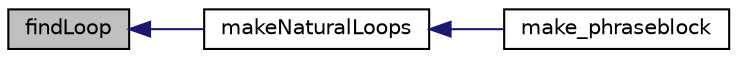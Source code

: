 digraph G
{
  edge [fontname="Helvetica",fontsize="10",labelfontname="Helvetica",labelfontsize="10"];
  node [fontname="Helvetica",fontsize="10",shape=record];
  rankdir=LR;
  Node1 [label="findLoop",height=0.2,width=0.4,color="black", fillcolor="grey75", style="filled" fontcolor="black"];
  Node1 -> Node2 [dir=back,color="midnightblue",fontsize="10",style="solid",fontname="Helvetica"];
  Node2 [label="makeNaturalLoops",height=0.2,width=0.4,color="black", fillcolor="white", style="filled",URL="$make__phraseblock_8cpp.html#a533375cdbcbdab104ffd8c23db3f2b9d"];
  Node2 -> Node3 [dir=back,color="midnightblue",fontsize="10",style="solid",fontname="Helvetica"];
  Node3 [label="make_phraseblock",height=0.2,width=0.4,color="black", fillcolor="white", style="filled",URL="$make__phraseblock_8cpp.html#af5aea5750e9482dfe18f886b91b680b4"];
}
